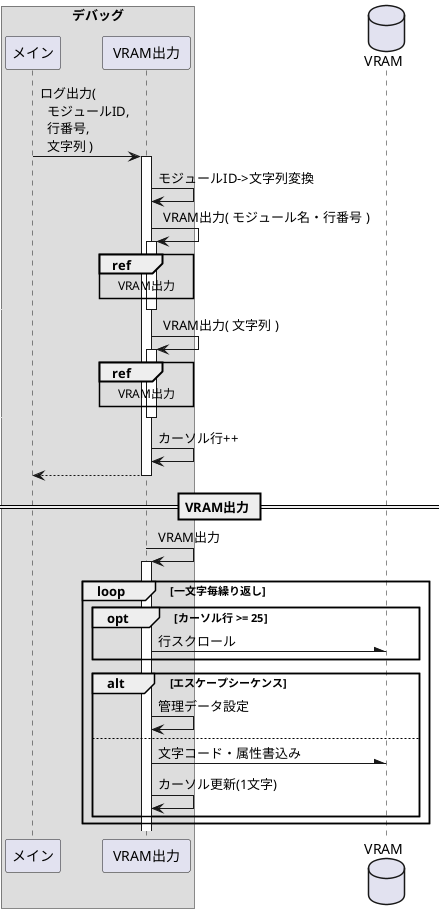 @startuml

box "デバッグ"
    participant "メイン"     as Debug
    participant " VRAM出力 " as DebugVram
end box
database "VRAM" as mem

Debug -> DebugVram: ログ出力(\n  モジュールID,\n  行番号,\n  文字列 )
activate DebugVram

DebugVram -> DebugVram: モジュールID->文字列変換

DebugVram -> DebugVram: VRAM出力( モジュール名・行番号 )
activate DebugVram
ref over DebugVram: VRAM出力
' DUMMY
-[#DDDDDD]-> DebugVram:
deactivate DebugVram


DebugVram -> DebugVram: VRAM出力( 文字列 )
activate DebugVram
ref over DebugVram: VRAM出力
' DUMMY
-[#DDDDDD]-> DebugVram:
deactivate DebugVram

DebugVram -> DebugVram: カーソル行++

Debug <-- DebugVram:
deactivate DebugVram

== VRAM出力 ==
DebugVram -> DebugVram: VRAM出力
activate DebugVram

loop 一文字毎繰り返し
    opt カーソル行 >= 25
        DebugVram -\ mem: 行スクロール
    end opt

    alt エスケープシーケンス
        DebugVram -> DebugVram: 管理データ設定
    else
        DebugVram -\ mem: 文字コード・属性書込み
        DebugVram -> DebugVram: カーソル更新(1文字)
    end alt
end loop

@enduml

